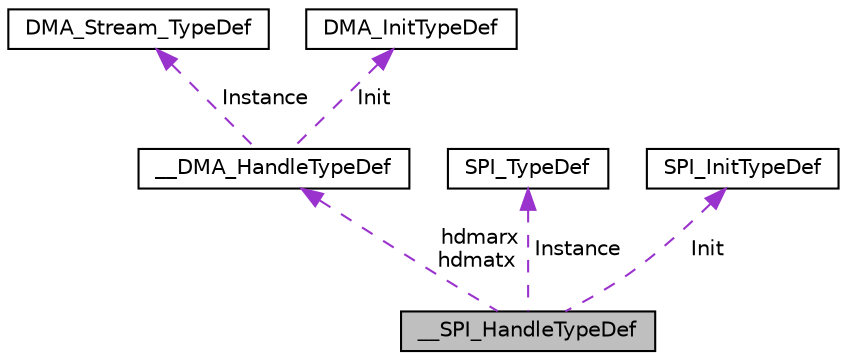 digraph "__SPI_HandleTypeDef"
{
 // LATEX_PDF_SIZE
  edge [fontname="Helvetica",fontsize="10",labelfontname="Helvetica",labelfontsize="10"];
  node [fontname="Helvetica",fontsize="10",shape=record];
  Node1 [label="__SPI_HandleTypeDef",height=0.2,width=0.4,color="black", fillcolor="grey75", style="filled", fontcolor="black",tooltip="SPI handle Structure definition."];
  Node2 -> Node1 [dir="back",color="darkorchid3",fontsize="10",style="dashed",label=" hdmarx\nhdmatx" ,fontname="Helvetica"];
  Node2 [label="__DMA_HandleTypeDef",height=0.2,width=0.4,color="black", fillcolor="white", style="filled",URL="$struct_____d_m_a___handle_type_def.html",tooltip="DMA handle Structure definition."];
  Node3 -> Node2 [dir="back",color="darkorchid3",fontsize="10",style="dashed",label=" Instance" ,fontname="Helvetica"];
  Node3 [label="DMA_Stream_TypeDef",height=0.2,width=0.4,color="black", fillcolor="white", style="filled",URL="$struct_d_m_a___stream___type_def.html",tooltip="DMA Controller."];
  Node4 -> Node2 [dir="back",color="darkorchid3",fontsize="10",style="dashed",label=" Init" ,fontname="Helvetica"];
  Node4 [label="DMA_InitTypeDef",height=0.2,width=0.4,color="black", fillcolor="white", style="filled",URL="$struct_d_m_a___init_type_def.html",tooltip="DMA Configuration Structure definition."];
  Node5 -> Node1 [dir="back",color="darkorchid3",fontsize="10",style="dashed",label=" Instance" ,fontname="Helvetica"];
  Node5 [label="SPI_TypeDef",height=0.2,width=0.4,color="black", fillcolor="white", style="filled",URL="$struct_s_p_i___type_def.html",tooltip="Serial Peripheral Interface."];
  Node6 -> Node1 [dir="back",color="darkorchid3",fontsize="10",style="dashed",label=" Init" ,fontname="Helvetica"];
  Node6 [label="SPI_InitTypeDef",height=0.2,width=0.4,color="black", fillcolor="white", style="filled",URL="$struct_s_p_i___init_type_def.html",tooltip="SPI Configuration Structure definition."];
}
